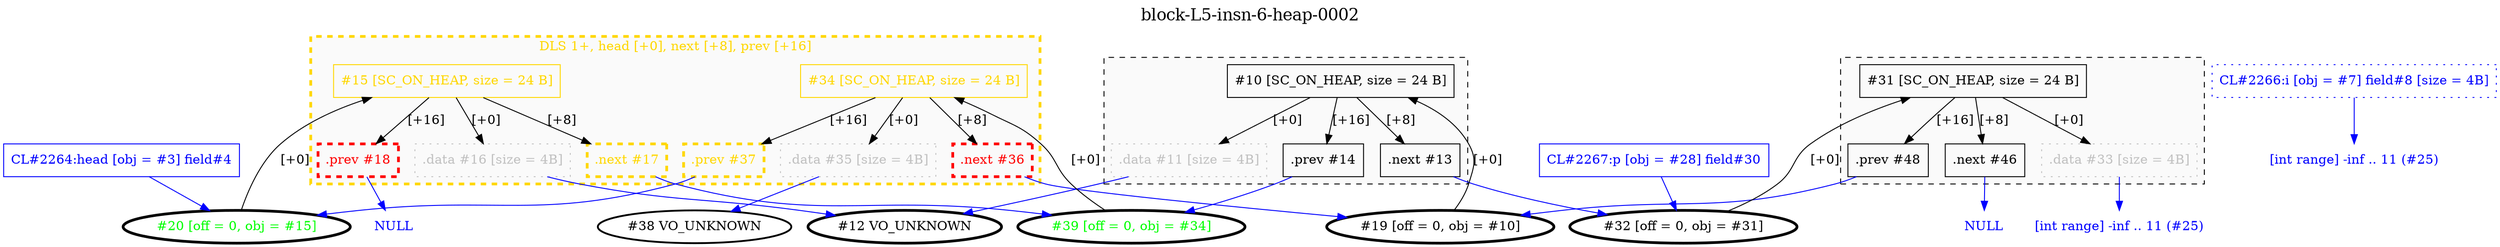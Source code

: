 digraph "block-L5-insn-6-heap-0002" {
	label=<<FONT POINT-SIZE="18">block-L5-insn-6-heap-0002</FONT>>;
	clusterrank=local;
	labelloc=t;
	"3" [shape=box, color=blue, fontcolor=blue, label="CL#2264:head [obj = #3] field#4"];
	"7" [shape=box, color=blue, fontcolor=blue, style=dotted, label="CL#2266:i [obj = #7] field#8 [size = 4B]"];
subgraph "cluster1" {
	rank=same;
	label="";
	color=black;
	fontcolor=black;
	bgcolor=gray98;
	style=dashed;
	penwidth=1.0;
	"10" [shape=box, color=black, fontcolor=black, label="#10 [SC_ON_HEAP, size = 24 B]"];
	"11" [shape=box, color=gray, fontcolor=gray, style=dotted, label=".data #11 [size = 4B]"];
	"10" -> "11" [color=black, fontcolor=black, label="[+0]"];
	"13" [shape=box, color=black, fontcolor=black, label=".next #13"];
	"10" -> "13" [color=black, fontcolor=black, label="[+8]"];
	"14" [shape=box, color=black, fontcolor=black, label=".prev #14"];
	"10" -> "14" [color=black, fontcolor=black, label="[+16]"];
}
	"28" [shape=box, color=blue, fontcolor=blue, label="CL#2267:p [obj = #28] field#30"];
subgraph "cluster2" {
	rank=same;
	label="";
	color=black;
	fontcolor=black;
	bgcolor=gray98;
	style=dashed;
	penwidth=1.0;
	"31" [shape=box, color=black, fontcolor=black, label="#31 [SC_ON_HEAP, size = 24 B]"];
	"33" [shape=box, color=gray, fontcolor=gray, style=dotted, label=".data #33 [size = 4B]"];
	"31" -> "33" [color=black, fontcolor=black, label="[+0]"];
	"46" [shape=box, color=black, fontcolor=black, label=".next #46"];
	"31" -> "46" [color=black, fontcolor=black, label="[+8]"];
	"48" [shape=box, color=black, fontcolor=black, label=".prev #48"];
	"31" -> "48" [color=black, fontcolor=black, label="[+16]"];
}
subgraph "cluster3" {
	rank=same;
	label="DLS 1+, head [+0], next [+8], prev [+16]";
	color=gold;
	fontcolor=gold;
	bgcolor=gray98;
	style=dashed;
	penwidth=3.0;
	"34" [shape=box, color=gold, fontcolor=gold, label="#34 [SC_ON_HEAP, size = 24 B]"];
	"35" [shape=box, color=gray, fontcolor=gray, style=dotted, label=".data #35 [size = 4B]"];
	"34" -> "35" [color=black, fontcolor=black, label="[+0]"];
	"36" [shape=box, color=red, fontcolor=red, penwidth=3.0, style=dashed, label=".next #36"];
	"34" -> "36" [color=black, fontcolor=black, label="[+8]"];
	"37" [shape=box, color=gold, fontcolor=gold, penwidth=3.0, style=dashed, label=".prev #37"];
	"34" -> "37" [color=black, fontcolor=black, label="[+16]"];
	"15" [shape=box, color=gold, fontcolor=gold, label="#15 [SC_ON_HEAP, size = 24 B]"];
	"16" [shape=box, color=gray, fontcolor=gray, style=dotted, label=".data #16 [size = 4B]"];
	"15" -> "16" [color=black, fontcolor=black, label="[+0]"];
	"17" [shape=box, color=gold, fontcolor=gold, penwidth=3.0, style=dashed, label=".next #17"];
	"15" -> "17" [color=black, fontcolor=black, label="[+8]"];
	"18" [shape=box, color=red, fontcolor=red, penwidth=3.0, style=dashed, label=".prev #18"];
	"15" -> "18" [color=black, fontcolor=black, label="[+16]"];
}
	"12" [shape=ellipse, penwidth=3, fontcolor=black, label="#12 VO_UNKNOWN"];
	"19" [shape=ellipse, penwidth=3, fontcolor=black, label="#19 [off = 0, obj = #10]"];
	"19" -> "10" [color=black, fontcolor=black, label="[+0]"];
	"20" [shape=ellipse, penwidth=3, fontcolor=green, label="#20 [off = 0, obj = #15]"];
	"20" -> "15" [color=black, fontcolor=black, label="[+0]"];
	"32" [shape=ellipse, penwidth=3, fontcolor=black, label="#32 [off = 0, obj = #31]"];
	"32" -> "31" [color=black, fontcolor=black, label="[+0]"];
	"38" [shape=ellipse, penwidth=2, fontcolor=black, label="#38 VO_UNKNOWN"];
	"39" [shape=ellipse, penwidth=3, fontcolor=green, label="#39 [off = 0, obj = #34]"];
	"39" -> "34" [color=black, fontcolor=black, label="[+0]"];
	"3" -> "20" [color=blue, fontcolor=blue];
	"lonely4" [shape=plaintext, fontcolor=blue, label="[int range] -inf .. 11 (#25)"];
	"7" -> "lonely4" [color=blue, fontcolor=blue];
	"11" -> "12" [color=blue, fontcolor=blue];
	"13" -> "32" [color=blue, fontcolor=blue];
	"14" -> "39" [color=blue, fontcolor=blue];
	"16" -> "12" [color=blue, fontcolor=blue];
	"17" -> "39" [color=blue, fontcolor=blue];
	"lonely5" [shape=plaintext, fontcolor=blue, label="NULL"];
	"18" -> "lonely5" [color=blue, fontcolor=blue];
	"28" -> "32" [color=blue, fontcolor=blue];
	"lonely6" [shape=plaintext, fontcolor=blue, label="[int range] -inf .. 11 (#25)"];
	"33" -> "lonely6" [color=blue, fontcolor=blue];
	"lonely7" [shape=plaintext, fontcolor=blue, label="NULL"];
	"46" -> "lonely7" [color=blue, fontcolor=blue];
	"48" -> "19" [color=blue, fontcolor=blue];
	"35" -> "38" [color=blue, fontcolor=blue];
	"36" -> "19" [color=blue, fontcolor=blue];
	"37" -> "20" [color=blue, fontcolor=blue];
}
